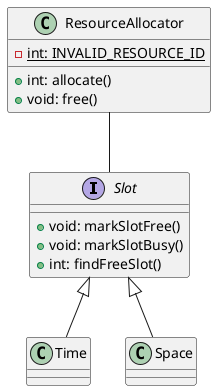 @startuml OCP

interface Slot {
    +void: markSlotFree()
	+void: markSlotBusy()
	+int: findFreeSlot()
}

class Time {
}

class Space {
}

class ResourceAllocator {
    - {static} int: INVALID_RESOURCE_ID

	+int: allocate()
	+void: free()
}


 Slot <|-- Time
 Slot <|-- Space

ResourceAllocator -- Slot

@enduml